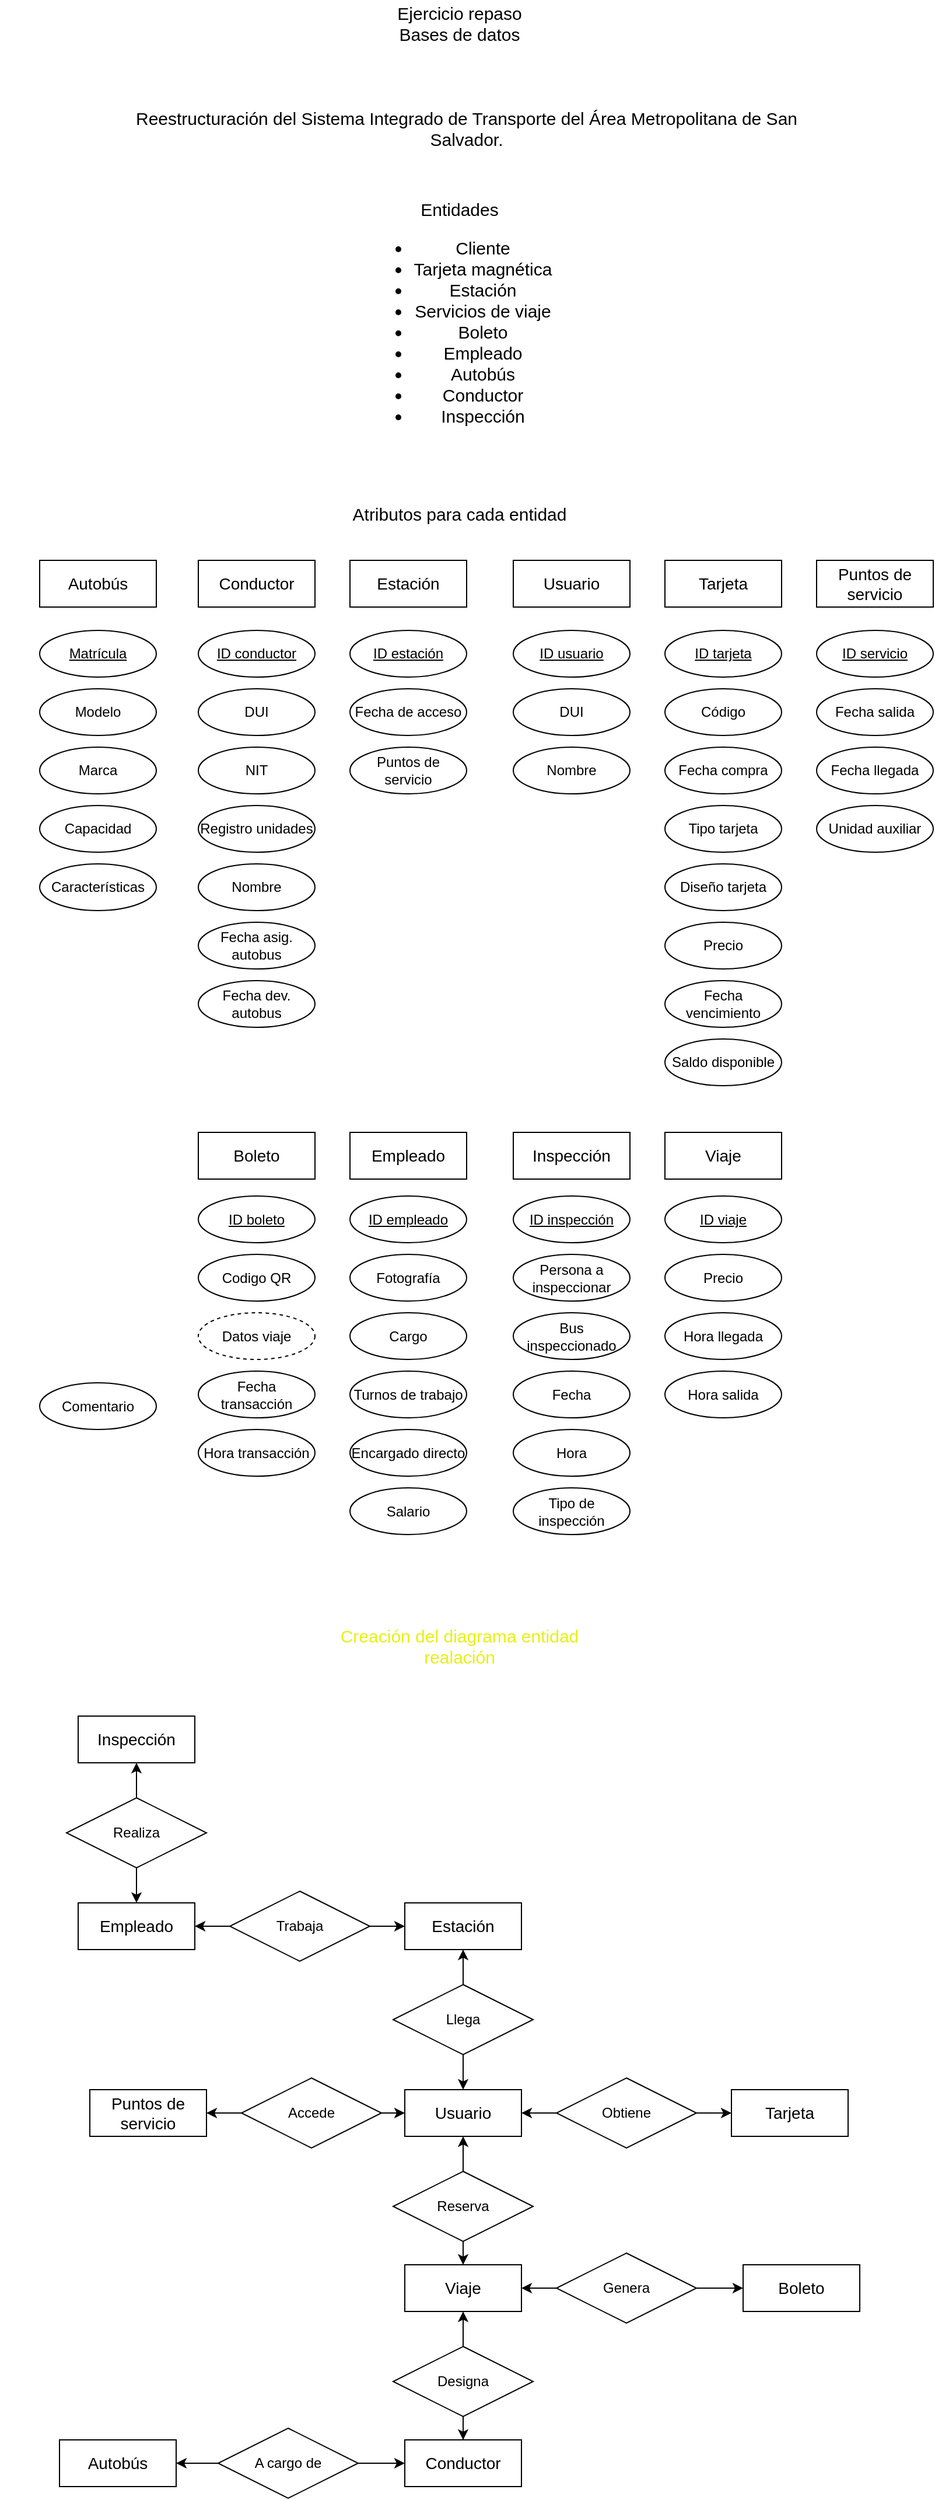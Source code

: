 <mxfile version="24.7.5">
  <diagram name="Página-1" id="qU-hCZ0HJ-DXJcRZ-kOs">
    <mxGraphModel dx="780" dy="454" grid="1" gridSize="10" guides="1" tooltips="1" connect="1" arrows="1" fold="1" page="1" pageScale="1" pageWidth="827" pageHeight="1169" math="0" shadow="0">
      <root>
        <mxCell id="0" />
        <mxCell id="1" parent="0" />
        <mxCell id="3L2030iA5ZYf0TAt4aYY-1" value="Ejercicio repaso&lt;div style=&quot;font-size: 15px;&quot;&gt;Bases de datos&lt;/div&gt;" style="text;html=1;align=center;verticalAlign=middle;whiteSpace=wrap;rounded=0;fontSize=15;" parent="1" vertex="1">
          <mxGeometry x="304" y="30" width="220" height="40" as="geometry" />
        </mxCell>
        <mxCell id="3L2030iA5ZYf0TAt4aYY-2" value="&lt;div&gt;Reestructuración del Sistema Integrado de Transporte del Área Metropolitana de San&lt;br/&gt;Salvador.&lt;br&gt;&lt;/div&gt;" style="text;html=1;align=center;verticalAlign=middle;whiteSpace=wrap;rounded=0;fontSize=15;" parent="1" vertex="1">
          <mxGeometry x="20" y="120" width="800" height="40" as="geometry" />
        </mxCell>
        <mxCell id="3L2030iA5ZYf0TAt4aYY-3" value="Entidades&lt;div&gt;&lt;ul&gt;&lt;li&gt;Cliente&lt;/li&gt;&lt;li&gt;Tarjeta magnética&lt;/li&gt;&lt;li&gt;Estación&lt;/li&gt;&lt;li&gt;Servicios de viaje&lt;/li&gt;&lt;li&gt;Boleto&lt;/li&gt;&lt;li&gt;Empleado&lt;/li&gt;&lt;li&gt;Autobús&lt;/li&gt;&lt;li&gt;Conductor&lt;/li&gt;&lt;li&gt;Inspección&lt;/li&gt;&lt;/ul&gt;&lt;/div&gt;" style="text;html=1;align=center;verticalAlign=middle;whiteSpace=wrap;rounded=0;fontSize=15;" parent="1" vertex="1">
          <mxGeometry x="304" y="200" width="220" height="210" as="geometry" />
        </mxCell>
        <mxCell id="3L2030iA5ZYf0TAt4aYY-6" value="Usuario" style="whiteSpace=wrap;html=1;align=center;fontSize=14;" parent="1" vertex="1">
          <mxGeometry x="460" y="510" width="100" height="40" as="geometry" />
        </mxCell>
        <mxCell id="3L2030iA5ZYf0TAt4aYY-8" value="Tarjeta" style="whiteSpace=wrap;html=1;align=center;fontSize=14;" parent="1" vertex="1">
          <mxGeometry x="590" y="510" width="100" height="40" as="geometry" />
        </mxCell>
        <mxCell id="3L2030iA5ZYf0TAt4aYY-9" value="Estación" style="whiteSpace=wrap;html=1;align=center;fontSize=14;" parent="1" vertex="1">
          <mxGeometry x="320" y="510" width="100" height="40" as="geometry" />
        </mxCell>
        <mxCell id="3L2030iA5ZYf0TAt4aYY-10" value="Puntos de servicio" style="whiteSpace=wrap;html=1;align=center;fontSize=14;" parent="1" vertex="1">
          <mxGeometry x="720" y="510" width="100" height="40" as="geometry" />
        </mxCell>
        <mxCell id="3L2030iA5ZYf0TAt4aYY-11" value="Boleto" style="whiteSpace=wrap;html=1;align=center;fontSize=14;" parent="1" vertex="1">
          <mxGeometry x="190" y="1000" width="100" height="40" as="geometry" />
        </mxCell>
        <mxCell id="3L2030iA5ZYf0TAt4aYY-12" value="Empleado" style="whiteSpace=wrap;html=1;align=center;fontSize=14;" parent="1" vertex="1">
          <mxGeometry x="320" y="1000" width="100" height="40" as="geometry" />
        </mxCell>
        <mxCell id="3L2030iA5ZYf0TAt4aYY-13" value="Autobús" style="whiteSpace=wrap;html=1;align=center;fontSize=14;" parent="1" vertex="1">
          <mxGeometry x="54" y="510" width="100" height="40" as="geometry" />
        </mxCell>
        <mxCell id="3L2030iA5ZYf0TAt4aYY-14" value="Conductor" style="whiteSpace=wrap;html=1;align=center;fontSize=14;" parent="1" vertex="1">
          <mxGeometry x="190" y="510" width="100" height="40" as="geometry" />
        </mxCell>
        <mxCell id="3L2030iA5ZYf0TAt4aYY-15" value="Inspección" style="whiteSpace=wrap;html=1;align=center;fontSize=14;" parent="1" vertex="1">
          <mxGeometry x="460" y="1000" width="100" height="40" as="geometry" />
        </mxCell>
        <mxCell id="3L2030iA5ZYf0TAt4aYY-16" value="Atributos para cada entidad" style="text;html=1;align=center;verticalAlign=middle;whiteSpace=wrap;rounded=0;fontSize=15;" parent="1" vertex="1">
          <mxGeometry x="304" y="450" width="220" height="40" as="geometry" />
        </mxCell>
        <mxCell id="3L2030iA5ZYf0TAt4aYY-17" value="Matrícula" style="ellipse;whiteSpace=wrap;html=1;align=center;fontStyle=4;" parent="1" vertex="1">
          <mxGeometry x="54" y="570" width="100" height="40" as="geometry" />
        </mxCell>
        <mxCell id="3L2030iA5ZYf0TAt4aYY-18" value="ID conductor" style="ellipse;whiteSpace=wrap;html=1;align=center;fontStyle=4;" parent="1" vertex="1">
          <mxGeometry x="190" y="570" width="100" height="40" as="geometry" />
        </mxCell>
        <mxCell id="3L2030iA5ZYf0TAt4aYY-19" value="ID estación" style="ellipse;whiteSpace=wrap;html=1;align=center;fontStyle=4;" parent="1" vertex="1">
          <mxGeometry x="320" y="570" width="100" height="40" as="geometry" />
        </mxCell>
        <mxCell id="3L2030iA5ZYf0TAt4aYY-20" value="ID usuario" style="ellipse;whiteSpace=wrap;html=1;align=center;fontStyle=4;" parent="1" vertex="1">
          <mxGeometry x="460" y="570" width="100" height="40" as="geometry" />
        </mxCell>
        <mxCell id="3L2030iA5ZYf0TAt4aYY-21" value="ID tarjeta" style="ellipse;whiteSpace=wrap;html=1;align=center;fontStyle=4;" parent="1" vertex="1">
          <mxGeometry x="590" y="570" width="100" height="40" as="geometry" />
        </mxCell>
        <mxCell id="3L2030iA5ZYf0TAt4aYY-22" value="ID servicio" style="ellipse;whiteSpace=wrap;html=1;align=center;fontStyle=4;" parent="1" vertex="1">
          <mxGeometry x="720" y="570" width="100" height="40" as="geometry" />
        </mxCell>
        <mxCell id="3L2030iA5ZYf0TAt4aYY-23" value="Modelo" style="ellipse;whiteSpace=wrap;html=1;align=center;" parent="1" vertex="1">
          <mxGeometry x="54" y="620" width="100" height="40" as="geometry" />
        </mxCell>
        <mxCell id="3L2030iA5ZYf0TAt4aYY-24" value="Marca" style="ellipse;whiteSpace=wrap;html=1;align=center;" parent="1" vertex="1">
          <mxGeometry x="54" y="670" width="100" height="40" as="geometry" />
        </mxCell>
        <mxCell id="3L2030iA5ZYf0TAt4aYY-25" value="Capacidad" style="ellipse;whiteSpace=wrap;html=1;align=center;" parent="1" vertex="1">
          <mxGeometry x="54" y="720" width="100" height="40" as="geometry" />
        </mxCell>
        <mxCell id="3L2030iA5ZYf0TAt4aYY-26" value="Características" style="ellipse;whiteSpace=wrap;html=1;align=center;" parent="1" vertex="1">
          <mxGeometry x="54" y="770" width="100" height="40" as="geometry" />
        </mxCell>
        <mxCell id="3L2030iA5ZYf0TAt4aYY-29" value="DUI" style="ellipse;whiteSpace=wrap;html=1;align=center;" parent="1" vertex="1">
          <mxGeometry x="190" y="620" width="100" height="40" as="geometry" />
        </mxCell>
        <mxCell id="3L2030iA5ZYf0TAt4aYY-30" value="NIT" style="ellipse;whiteSpace=wrap;html=1;align=center;" parent="1" vertex="1">
          <mxGeometry x="190" y="670" width="100" height="40" as="geometry" />
        </mxCell>
        <mxCell id="3L2030iA5ZYf0TAt4aYY-31" value="Registro unidades" style="ellipse;whiteSpace=wrap;html=1;align=center;" parent="1" vertex="1">
          <mxGeometry x="190" y="720" width="100" height="40" as="geometry" />
        </mxCell>
        <mxCell id="3L2030iA5ZYf0TAt4aYY-32" value="Nombre" style="ellipse;whiteSpace=wrap;html=1;align=center;" parent="1" vertex="1">
          <mxGeometry x="190" y="770" width="100" height="40" as="geometry" />
        </mxCell>
        <mxCell id="3L2030iA5ZYf0TAt4aYY-33" value="Fecha asig. autobus" style="ellipse;whiteSpace=wrap;html=1;align=center;" parent="1" vertex="1">
          <mxGeometry x="190" y="820" width="100" height="40" as="geometry" />
        </mxCell>
        <mxCell id="3L2030iA5ZYf0TAt4aYY-34" value="Fecha dev. autobus" style="ellipse;whiteSpace=wrap;html=1;align=center;" parent="1" vertex="1">
          <mxGeometry x="190" y="870" width="100" height="40" as="geometry" />
        </mxCell>
        <mxCell id="3L2030iA5ZYf0TAt4aYY-35" value="Fecha de acceso" style="ellipse;whiteSpace=wrap;html=1;align=center;" parent="1" vertex="1">
          <mxGeometry x="320" y="620" width="100" height="40" as="geometry" />
        </mxCell>
        <mxCell id="3L2030iA5ZYf0TAt4aYY-36" value="Puntos de servicio" style="ellipse;whiteSpace=wrap;html=1;align=center;" parent="1" vertex="1">
          <mxGeometry x="320" y="670" width="100" height="40" as="geometry" />
        </mxCell>
        <mxCell id="3L2030iA5ZYf0TAt4aYY-37" value="Precio" style="ellipse;whiteSpace=wrap;html=1;align=center;" parent="1" vertex="1">
          <mxGeometry x="590" y="1104.5" width="100" height="40" as="geometry" />
        </mxCell>
        <mxCell id="3L2030iA5ZYf0TAt4aYY-38" value="Hora llegada" style="ellipse;whiteSpace=wrap;html=1;align=center;" parent="1" vertex="1">
          <mxGeometry x="590" y="1154.5" width="100" height="40" as="geometry" />
        </mxCell>
        <mxCell id="3L2030iA5ZYf0TAt4aYY-39" value="Hora salida" style="ellipse;whiteSpace=wrap;html=1;align=center;" parent="1" vertex="1">
          <mxGeometry x="590" y="1204.5" width="100" height="40" as="geometry" />
        </mxCell>
        <mxCell id="3L2030iA5ZYf0TAt4aYY-40" value="ID boleto" style="ellipse;whiteSpace=wrap;html=1;align=center;fontStyle=4;" parent="1" vertex="1">
          <mxGeometry x="190" y="1054.5" width="100" height="40" as="geometry" />
        </mxCell>
        <mxCell id="3L2030iA5ZYf0TAt4aYY-41" value="Codigo QR" style="ellipse;whiteSpace=wrap;html=1;align=center;" parent="1" vertex="1">
          <mxGeometry x="190" y="1104.5" width="100" height="40" as="geometry" />
        </mxCell>
        <mxCell id="3L2030iA5ZYf0TAt4aYY-42" value="Datos viaje" style="ellipse;whiteSpace=wrap;html=1;align=center;dashed=1;" parent="1" vertex="1">
          <mxGeometry x="190" y="1154.5" width="100" height="40" as="geometry" />
        </mxCell>
        <mxCell id="3L2030iA5ZYf0TAt4aYY-43" value="Fecha transacción" style="ellipse;whiteSpace=wrap;html=1;align=center;" parent="1" vertex="1">
          <mxGeometry x="190" y="1204.5" width="100" height="40" as="geometry" />
        </mxCell>
        <mxCell id="3L2030iA5ZYf0TAt4aYY-44" value="Hora transacción" style="ellipse;whiteSpace=wrap;html=1;align=center;" parent="1" vertex="1">
          <mxGeometry x="190" y="1254.5" width="100" height="40" as="geometry" />
        </mxCell>
        <mxCell id="3L2030iA5ZYf0TAt4aYY-45" value="ID empleado" style="ellipse;whiteSpace=wrap;html=1;align=center;fontStyle=4;" parent="1" vertex="1">
          <mxGeometry x="320" y="1054.5" width="100" height="40" as="geometry" />
        </mxCell>
        <mxCell id="3L2030iA5ZYf0TAt4aYY-46" value="Fotografía" style="ellipse;whiteSpace=wrap;html=1;align=center;" parent="1" vertex="1">
          <mxGeometry x="320" y="1104.5" width="100" height="40" as="geometry" />
        </mxCell>
        <mxCell id="3L2030iA5ZYf0TAt4aYY-47" value="Cargo" style="ellipse;whiteSpace=wrap;html=1;align=center;" parent="1" vertex="1">
          <mxGeometry x="320" y="1154.5" width="100" height="40" as="geometry" />
        </mxCell>
        <mxCell id="3L2030iA5ZYf0TAt4aYY-48" value="Turnos de trabajo" style="ellipse;whiteSpace=wrap;html=1;align=center;" parent="1" vertex="1">
          <mxGeometry x="320" y="1204.5" width="100" height="40" as="geometry" />
        </mxCell>
        <mxCell id="3L2030iA5ZYf0TAt4aYY-49" value="Encargado directo" style="ellipse;whiteSpace=wrap;html=1;align=center;" parent="1" vertex="1">
          <mxGeometry x="320" y="1254.5" width="100" height="40" as="geometry" />
        </mxCell>
        <mxCell id="3L2030iA5ZYf0TAt4aYY-50" value="Salario" style="ellipse;whiteSpace=wrap;html=1;align=center;" parent="1" vertex="1">
          <mxGeometry x="320" y="1304.5" width="100" height="40" as="geometry" />
        </mxCell>
        <mxCell id="3L2030iA5ZYf0TAt4aYY-51" value="DUI" style="ellipse;whiteSpace=wrap;html=1;align=center;" parent="1" vertex="1">
          <mxGeometry x="460" y="620" width="100" height="40" as="geometry" />
        </mxCell>
        <mxCell id="3L2030iA5ZYf0TAt4aYY-52" value="Código" style="ellipse;whiteSpace=wrap;html=1;align=center;" parent="1" vertex="1">
          <mxGeometry x="590" y="620" width="100" height="40" as="geometry" />
        </mxCell>
        <mxCell id="3L2030iA5ZYf0TAt4aYY-53" value="Nombre" style="ellipse;whiteSpace=wrap;html=1;align=center;" parent="1" vertex="1">
          <mxGeometry x="460" y="670" width="100" height="40" as="geometry" />
        </mxCell>
        <mxCell id="3L2030iA5ZYf0TAt4aYY-54" value="Fecha compra" style="ellipse;whiteSpace=wrap;html=1;align=center;" parent="1" vertex="1">
          <mxGeometry x="590" y="670" width="100" height="40" as="geometry" />
        </mxCell>
        <mxCell id="3L2030iA5ZYf0TAt4aYY-55" value="Tipo tarjeta" style="ellipse;whiteSpace=wrap;html=1;align=center;" parent="1" vertex="1">
          <mxGeometry x="590" y="720" width="100" height="40" as="geometry" />
        </mxCell>
        <mxCell id="3L2030iA5ZYf0TAt4aYY-56" value="Diseño tarjeta" style="ellipse;whiteSpace=wrap;html=1;align=center;" parent="1" vertex="1">
          <mxGeometry x="590" y="770" width="100" height="40" as="geometry" />
        </mxCell>
        <mxCell id="3L2030iA5ZYf0TAt4aYY-57" value="Precio" style="ellipse;whiteSpace=wrap;html=1;align=center;" parent="1" vertex="1">
          <mxGeometry x="590" y="820" width="100" height="40" as="geometry" />
        </mxCell>
        <mxCell id="3L2030iA5ZYf0TAt4aYY-58" value="Fecha vencimiento" style="ellipse;whiteSpace=wrap;html=1;align=center;" parent="1" vertex="1">
          <mxGeometry x="590" y="870" width="100" height="40" as="geometry" />
        </mxCell>
        <mxCell id="3L2030iA5ZYf0TAt4aYY-59" value="Saldo disponible" style="ellipse;whiteSpace=wrap;html=1;align=center;" parent="1" vertex="1">
          <mxGeometry x="590" y="920" width="100" height="40" as="geometry" />
        </mxCell>
        <mxCell id="3L2030iA5ZYf0TAt4aYY-60" value="ID inspección" style="ellipse;whiteSpace=wrap;html=1;align=center;fontStyle=4;" parent="1" vertex="1">
          <mxGeometry x="460" y="1054.5" width="100" height="40" as="geometry" />
        </mxCell>
        <mxCell id="3L2030iA5ZYf0TAt4aYY-64" value="Persona a inspeccionar" style="ellipse;whiteSpace=wrap;html=1;align=center;" parent="1" vertex="1">
          <mxGeometry x="460" y="1104.5" width="100" height="40" as="geometry" />
        </mxCell>
        <mxCell id="3L2030iA5ZYf0TAt4aYY-65" value="Bus inspeccionado" style="ellipse;whiteSpace=wrap;html=1;align=center;" parent="1" vertex="1">
          <mxGeometry x="460" y="1154.5" width="100" height="40" as="geometry" />
        </mxCell>
        <mxCell id="3L2030iA5ZYf0TAt4aYY-66" value="Fecha" style="ellipse;whiteSpace=wrap;html=1;align=center;" parent="1" vertex="1">
          <mxGeometry x="460" y="1204.5" width="100" height="40" as="geometry" />
        </mxCell>
        <mxCell id="3L2030iA5ZYf0TAt4aYY-67" value="Hora" style="ellipse;whiteSpace=wrap;html=1;align=center;" parent="1" vertex="1">
          <mxGeometry x="460" y="1254.5" width="100" height="40" as="geometry" />
        </mxCell>
        <mxCell id="3L2030iA5ZYf0TAt4aYY-68" value="Tipo de inspección" style="ellipse;whiteSpace=wrap;html=1;align=center;" parent="1" vertex="1">
          <mxGeometry x="460" y="1304.5" width="100" height="40" as="geometry" />
        </mxCell>
        <mxCell id="3L2030iA5ZYf0TAt4aYY-69" value="Comentario" style="ellipse;whiteSpace=wrap;html=1;align=center;" parent="1" vertex="1">
          <mxGeometry x="54" y="1214.5" width="100" height="40" as="geometry" />
        </mxCell>
        <mxCell id="3L2030iA5ZYf0TAt4aYY-72" value="Fecha salida" style="ellipse;whiteSpace=wrap;html=1;align=center;" parent="1" vertex="1">
          <mxGeometry x="720" y="620" width="100" height="40" as="geometry" />
        </mxCell>
        <mxCell id="3L2030iA5ZYf0TAt4aYY-73" value="Fecha llegada" style="ellipse;whiteSpace=wrap;html=1;align=center;" parent="1" vertex="1">
          <mxGeometry x="720" y="670" width="100" height="40" as="geometry" />
        </mxCell>
        <mxCell id="3L2030iA5ZYf0TAt4aYY-74" value="Unidad auxiliar" style="ellipse;whiteSpace=wrap;html=1;align=center;" parent="1" vertex="1">
          <mxGeometry x="720" y="720" width="100" height="40" as="geometry" />
        </mxCell>
        <mxCell id="iPVQYX2XYNa0H_I-jtwX-1" value="Viaje" style="whiteSpace=wrap;html=1;align=center;fontSize=14;" vertex="1" parent="1">
          <mxGeometry x="590" y="1000" width="100" height="40" as="geometry" />
        </mxCell>
        <mxCell id="iPVQYX2XYNa0H_I-jtwX-2" value="ID viaje" style="ellipse;whiteSpace=wrap;html=1;align=center;fontStyle=4;" vertex="1" parent="1">
          <mxGeometry x="590" y="1054.5" width="100" height="40" as="geometry" />
        </mxCell>
        <mxCell id="iPVQYX2XYNa0H_I-jtwX-3" value="Creación del diagrama entidad realación" style="text;html=1;align=center;verticalAlign=middle;whiteSpace=wrap;rounded=0;fontSize=15;fontColor=#E8F00E;" vertex="1" parent="1">
          <mxGeometry x="304" y="1420" width="220" height="40" as="geometry" />
        </mxCell>
        <mxCell id="iPVQYX2XYNa0H_I-jtwX-4" value="Usuario" style="whiteSpace=wrap;html=1;align=center;fontSize=14;" vertex="1" parent="1">
          <mxGeometry x="367" y="1820" width="100" height="40" as="geometry" />
        </mxCell>
        <mxCell id="iPVQYX2XYNa0H_I-jtwX-5" value="Tarjeta" style="whiteSpace=wrap;html=1;align=center;fontSize=14;" vertex="1" parent="1">
          <mxGeometry x="647" y="1820" width="100" height="40" as="geometry" />
        </mxCell>
        <mxCell id="iPVQYX2XYNa0H_I-jtwX-6" value="Estación" style="whiteSpace=wrap;html=1;align=center;fontSize=14;" vertex="1" parent="1">
          <mxGeometry x="367" y="1660" width="100" height="40" as="geometry" />
        </mxCell>
        <mxCell id="iPVQYX2XYNa0H_I-jtwX-7" value="Puntos de servicio" style="whiteSpace=wrap;html=1;align=center;fontSize=14;" vertex="1" parent="1">
          <mxGeometry x="97" y="1820" width="100" height="40" as="geometry" />
        </mxCell>
        <mxCell id="iPVQYX2XYNa0H_I-jtwX-8" value="Autobús" style="whiteSpace=wrap;html=1;align=center;fontSize=14;" vertex="1" parent="1">
          <mxGeometry x="71" y="2120" width="100" height="40" as="geometry" />
        </mxCell>
        <mxCell id="iPVQYX2XYNa0H_I-jtwX-9" value="Conductor" style="whiteSpace=wrap;html=1;align=center;fontSize=14;" vertex="1" parent="1">
          <mxGeometry x="367" y="2120" width="100" height="40" as="geometry" />
        </mxCell>
        <mxCell id="iPVQYX2XYNa0H_I-jtwX-10" value="Boleto" style="whiteSpace=wrap;html=1;align=center;fontSize=14;" vertex="1" parent="1">
          <mxGeometry x="657" y="1970" width="100" height="40" as="geometry" />
        </mxCell>
        <mxCell id="iPVQYX2XYNa0H_I-jtwX-11" value="Empleado" style="whiteSpace=wrap;html=1;align=center;fontSize=14;" vertex="1" parent="1">
          <mxGeometry x="87" y="1660" width="100" height="40" as="geometry" />
        </mxCell>
        <mxCell id="iPVQYX2XYNa0H_I-jtwX-12" value="Inspección" style="whiteSpace=wrap;html=1;align=center;fontSize=14;" vertex="1" parent="1">
          <mxGeometry x="87" y="1500" width="100" height="40" as="geometry" />
        </mxCell>
        <mxCell id="iPVQYX2XYNa0H_I-jtwX-13" value="Viaje" style="whiteSpace=wrap;html=1;align=center;fontSize=14;" vertex="1" parent="1">
          <mxGeometry x="367" y="1970" width="100" height="40" as="geometry" />
        </mxCell>
        <mxCell id="iPVQYX2XYNa0H_I-jtwX-16" style="edgeStyle=orthogonalEdgeStyle;rounded=0;orthogonalLoop=1;jettySize=auto;html=1;entryX=0.5;entryY=1;entryDx=0;entryDy=0;" edge="1" parent="1" source="iPVQYX2XYNa0H_I-jtwX-15" target="iPVQYX2XYNa0H_I-jtwX-4">
          <mxGeometry relative="1" as="geometry" />
        </mxCell>
        <mxCell id="iPVQYX2XYNa0H_I-jtwX-17" style="edgeStyle=orthogonalEdgeStyle;rounded=0;orthogonalLoop=1;jettySize=auto;html=1;" edge="1" parent="1" source="iPVQYX2XYNa0H_I-jtwX-15" target="iPVQYX2XYNa0H_I-jtwX-13">
          <mxGeometry relative="1" as="geometry" />
        </mxCell>
        <mxCell id="iPVQYX2XYNa0H_I-jtwX-15" value="Reserva" style="shape=rhombus;perimeter=rhombusPerimeter;whiteSpace=wrap;html=1;align=center;" vertex="1" parent="1">
          <mxGeometry x="357" y="1890" width="120" height="60" as="geometry" />
        </mxCell>
        <mxCell id="iPVQYX2XYNa0H_I-jtwX-19" style="edgeStyle=orthogonalEdgeStyle;rounded=0;orthogonalLoop=1;jettySize=auto;html=1;" edge="1" parent="1" source="iPVQYX2XYNa0H_I-jtwX-18" target="iPVQYX2XYNa0H_I-jtwX-4">
          <mxGeometry relative="1" as="geometry" />
        </mxCell>
        <mxCell id="iPVQYX2XYNa0H_I-jtwX-20" style="edgeStyle=orthogonalEdgeStyle;rounded=0;orthogonalLoop=1;jettySize=auto;html=1;entryX=0;entryY=0.5;entryDx=0;entryDy=0;" edge="1" parent="1" source="iPVQYX2XYNa0H_I-jtwX-18" target="iPVQYX2XYNa0H_I-jtwX-5">
          <mxGeometry relative="1" as="geometry" />
        </mxCell>
        <mxCell id="iPVQYX2XYNa0H_I-jtwX-18" value="Obtiene" style="shape=rhombus;perimeter=rhombusPerimeter;whiteSpace=wrap;html=1;align=center;" vertex="1" parent="1">
          <mxGeometry x="497" y="1810" width="120" height="60" as="geometry" />
        </mxCell>
        <mxCell id="iPVQYX2XYNa0H_I-jtwX-22" style="edgeStyle=orthogonalEdgeStyle;rounded=0;orthogonalLoop=1;jettySize=auto;html=1;" edge="1" parent="1" source="iPVQYX2XYNa0H_I-jtwX-21" target="iPVQYX2XYNa0H_I-jtwX-4">
          <mxGeometry relative="1" as="geometry" />
        </mxCell>
        <mxCell id="iPVQYX2XYNa0H_I-jtwX-23" style="edgeStyle=orthogonalEdgeStyle;rounded=0;orthogonalLoop=1;jettySize=auto;html=1;entryX=1;entryY=0.5;entryDx=0;entryDy=0;" edge="1" parent="1" source="iPVQYX2XYNa0H_I-jtwX-21" target="iPVQYX2XYNa0H_I-jtwX-7">
          <mxGeometry relative="1" as="geometry" />
        </mxCell>
        <mxCell id="iPVQYX2XYNa0H_I-jtwX-21" value="Accede" style="shape=rhombus;perimeter=rhombusPerimeter;whiteSpace=wrap;html=1;align=center;" vertex="1" parent="1">
          <mxGeometry x="227" y="1810" width="120" height="60" as="geometry" />
        </mxCell>
        <mxCell id="iPVQYX2XYNa0H_I-jtwX-29" style="edgeStyle=orthogonalEdgeStyle;rounded=0;orthogonalLoop=1;jettySize=auto;html=1;" edge="1" parent="1" source="iPVQYX2XYNa0H_I-jtwX-24" target="iPVQYX2XYNa0H_I-jtwX-9">
          <mxGeometry relative="1" as="geometry" />
        </mxCell>
        <mxCell id="iPVQYX2XYNa0H_I-jtwX-30" style="edgeStyle=orthogonalEdgeStyle;rounded=0;orthogonalLoop=1;jettySize=auto;html=1;entryX=0.5;entryY=1;entryDx=0;entryDy=0;" edge="1" parent="1" source="iPVQYX2XYNa0H_I-jtwX-24" target="iPVQYX2XYNa0H_I-jtwX-13">
          <mxGeometry relative="1" as="geometry" />
        </mxCell>
        <mxCell id="iPVQYX2XYNa0H_I-jtwX-24" value="Designa" style="shape=rhombus;perimeter=rhombusPerimeter;whiteSpace=wrap;html=1;align=center;" vertex="1" parent="1">
          <mxGeometry x="357" y="2040" width="120" height="60" as="geometry" />
        </mxCell>
        <mxCell id="iPVQYX2XYNa0H_I-jtwX-31" style="edgeStyle=orthogonalEdgeStyle;rounded=0;orthogonalLoop=1;jettySize=auto;html=1;" edge="1" parent="1" source="iPVQYX2XYNa0H_I-jtwX-25" target="iPVQYX2XYNa0H_I-jtwX-9">
          <mxGeometry relative="1" as="geometry" />
        </mxCell>
        <mxCell id="iPVQYX2XYNa0H_I-jtwX-32" style="edgeStyle=orthogonalEdgeStyle;rounded=0;orthogonalLoop=1;jettySize=auto;html=1;" edge="1" parent="1" source="iPVQYX2XYNa0H_I-jtwX-25" target="iPVQYX2XYNa0H_I-jtwX-8">
          <mxGeometry relative="1" as="geometry" />
        </mxCell>
        <mxCell id="iPVQYX2XYNa0H_I-jtwX-25" value="A cargo de" style="shape=rhombus;perimeter=rhombusPerimeter;whiteSpace=wrap;html=1;align=center;" vertex="1" parent="1">
          <mxGeometry x="207" y="2110" width="120" height="60" as="geometry" />
        </mxCell>
        <mxCell id="iPVQYX2XYNa0H_I-jtwX-27" style="edgeStyle=orthogonalEdgeStyle;rounded=0;orthogonalLoop=1;jettySize=auto;html=1;entryX=0;entryY=0.5;entryDx=0;entryDy=0;" edge="1" parent="1" source="iPVQYX2XYNa0H_I-jtwX-26" target="iPVQYX2XYNa0H_I-jtwX-10">
          <mxGeometry relative="1" as="geometry" />
        </mxCell>
        <mxCell id="iPVQYX2XYNa0H_I-jtwX-28" style="edgeStyle=orthogonalEdgeStyle;rounded=0;orthogonalLoop=1;jettySize=auto;html=1;" edge="1" parent="1" source="iPVQYX2XYNa0H_I-jtwX-26" target="iPVQYX2XYNa0H_I-jtwX-13">
          <mxGeometry relative="1" as="geometry" />
        </mxCell>
        <mxCell id="iPVQYX2XYNa0H_I-jtwX-26" value="Genera" style="shape=rhombus;perimeter=rhombusPerimeter;whiteSpace=wrap;html=1;align=center;" vertex="1" parent="1">
          <mxGeometry x="497" y="1960" width="120" height="60" as="geometry" />
        </mxCell>
        <mxCell id="iPVQYX2XYNa0H_I-jtwX-34" style="edgeStyle=orthogonalEdgeStyle;rounded=0;orthogonalLoop=1;jettySize=auto;html=1;entryX=0.5;entryY=1;entryDx=0;entryDy=0;" edge="1" parent="1" source="iPVQYX2XYNa0H_I-jtwX-33" target="iPVQYX2XYNa0H_I-jtwX-6">
          <mxGeometry relative="1" as="geometry" />
        </mxCell>
        <mxCell id="iPVQYX2XYNa0H_I-jtwX-35" style="edgeStyle=orthogonalEdgeStyle;rounded=0;orthogonalLoop=1;jettySize=auto;html=1;" edge="1" parent="1" source="iPVQYX2XYNa0H_I-jtwX-33" target="iPVQYX2XYNa0H_I-jtwX-4">
          <mxGeometry relative="1" as="geometry" />
        </mxCell>
        <mxCell id="iPVQYX2XYNa0H_I-jtwX-33" value="Llega" style="shape=rhombus;perimeter=rhombusPerimeter;whiteSpace=wrap;html=1;align=center;" vertex="1" parent="1">
          <mxGeometry x="357" y="1730" width="120" height="60" as="geometry" />
        </mxCell>
        <mxCell id="iPVQYX2XYNa0H_I-jtwX-37" style="edgeStyle=orthogonalEdgeStyle;rounded=0;orthogonalLoop=1;jettySize=auto;html=1;" edge="1" parent="1" source="iPVQYX2XYNa0H_I-jtwX-36" target="iPVQYX2XYNa0H_I-jtwX-6">
          <mxGeometry relative="1" as="geometry" />
        </mxCell>
        <mxCell id="iPVQYX2XYNa0H_I-jtwX-38" style="edgeStyle=orthogonalEdgeStyle;rounded=0;orthogonalLoop=1;jettySize=auto;html=1;entryX=1;entryY=0.5;entryDx=0;entryDy=0;" edge="1" parent="1" source="iPVQYX2XYNa0H_I-jtwX-36" target="iPVQYX2XYNa0H_I-jtwX-11">
          <mxGeometry relative="1" as="geometry" />
        </mxCell>
        <mxCell id="iPVQYX2XYNa0H_I-jtwX-36" value="Trabaja" style="shape=rhombus;perimeter=rhombusPerimeter;whiteSpace=wrap;html=1;align=center;" vertex="1" parent="1">
          <mxGeometry x="217" y="1650" width="120" height="60" as="geometry" />
        </mxCell>
        <mxCell id="iPVQYX2XYNa0H_I-jtwX-41" style="edgeStyle=orthogonalEdgeStyle;rounded=0;orthogonalLoop=1;jettySize=auto;html=1;" edge="1" parent="1" source="iPVQYX2XYNa0H_I-jtwX-40" target="iPVQYX2XYNa0H_I-jtwX-12">
          <mxGeometry relative="1" as="geometry" />
        </mxCell>
        <mxCell id="iPVQYX2XYNa0H_I-jtwX-42" style="edgeStyle=orthogonalEdgeStyle;rounded=0;orthogonalLoop=1;jettySize=auto;html=1;entryX=0.5;entryY=0;entryDx=0;entryDy=0;" edge="1" parent="1" source="iPVQYX2XYNa0H_I-jtwX-40" target="iPVQYX2XYNa0H_I-jtwX-11">
          <mxGeometry relative="1" as="geometry" />
        </mxCell>
        <mxCell id="iPVQYX2XYNa0H_I-jtwX-40" value="Realiza" style="shape=rhombus;perimeter=rhombusPerimeter;whiteSpace=wrap;html=1;align=center;" vertex="1" parent="1">
          <mxGeometry x="77" y="1570" width="120" height="60" as="geometry" />
        </mxCell>
      </root>
    </mxGraphModel>
  </diagram>
</mxfile>
